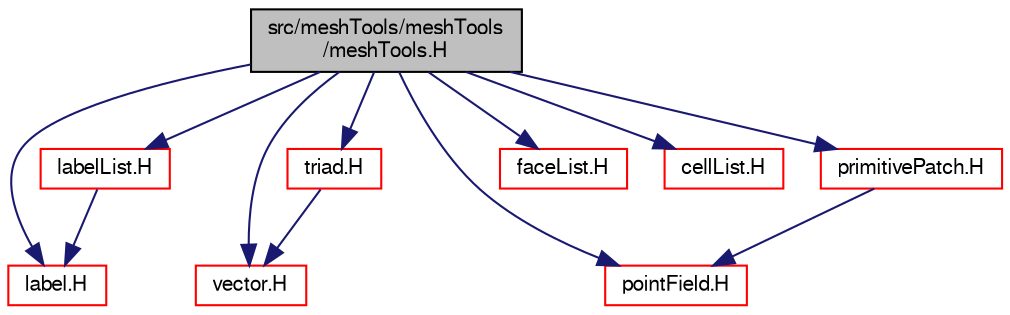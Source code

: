 digraph "src/meshTools/meshTools/meshTools.H"
{
  bgcolor="transparent";
  edge [fontname="FreeSans",fontsize="10",labelfontname="FreeSans",labelfontsize="10"];
  node [fontname="FreeSans",fontsize="10",shape=record];
  Node0 [label="src/meshTools/meshTools\l/meshTools.H",height=0.2,width=0.4,color="black", fillcolor="grey75", style="filled", fontcolor="black"];
  Node0 -> Node1 [color="midnightblue",fontsize="10",style="solid",fontname="FreeSans"];
  Node1 [label="label.H",height=0.2,width=0.4,color="red",URL="$a12371.html"];
  Node0 -> Node7 [color="midnightblue",fontsize="10",style="solid",fontname="FreeSans"];
  Node7 [label="vector.H",height=0.2,width=0.4,color="red",URL="$a12836.html"];
  Node0 -> Node46 [color="midnightblue",fontsize="10",style="solid",fontname="FreeSans"];
  Node46 [label="triad.H",height=0.2,width=0.4,color="red",URL="$a12785.html"];
  Node46 -> Node7 [color="midnightblue",fontsize="10",style="solid",fontname="FreeSans"];
  Node0 -> Node57 [color="midnightblue",fontsize="10",style="solid",fontname="FreeSans"];
  Node57 [label="labelList.H",height=0.2,width=0.4,color="red",URL="$a12380.html"];
  Node57 -> Node1 [color="midnightblue",fontsize="10",style="solid",fontname="FreeSans"];
  Node0 -> Node68 [color="midnightblue",fontsize="10",style="solid",fontname="FreeSans"];
  Node68 [label="pointField.H",height=0.2,width=0.4,color="red",URL="$a12062.html"];
  Node0 -> Node107 [color="midnightblue",fontsize="10",style="solid",fontname="FreeSans"];
  Node107 [label="faceList.H",height=0.2,width=0.4,color="red",URL="$a11342.html"];
  Node0 -> Node145 [color="midnightblue",fontsize="10",style="solid",fontname="FreeSans"];
  Node145 [label="cellList.H",height=0.2,width=0.4,color="red",URL="$a11192.html"];
  Node0 -> Node149 [color="midnightblue",fontsize="10",style="solid",fontname="FreeSans"];
  Node149 [label="primitivePatch.H",height=0.2,width=0.4,color="red",URL="$a11999.html"];
  Node149 -> Node68 [color="midnightblue",fontsize="10",style="solid",fontname="FreeSans"];
}
